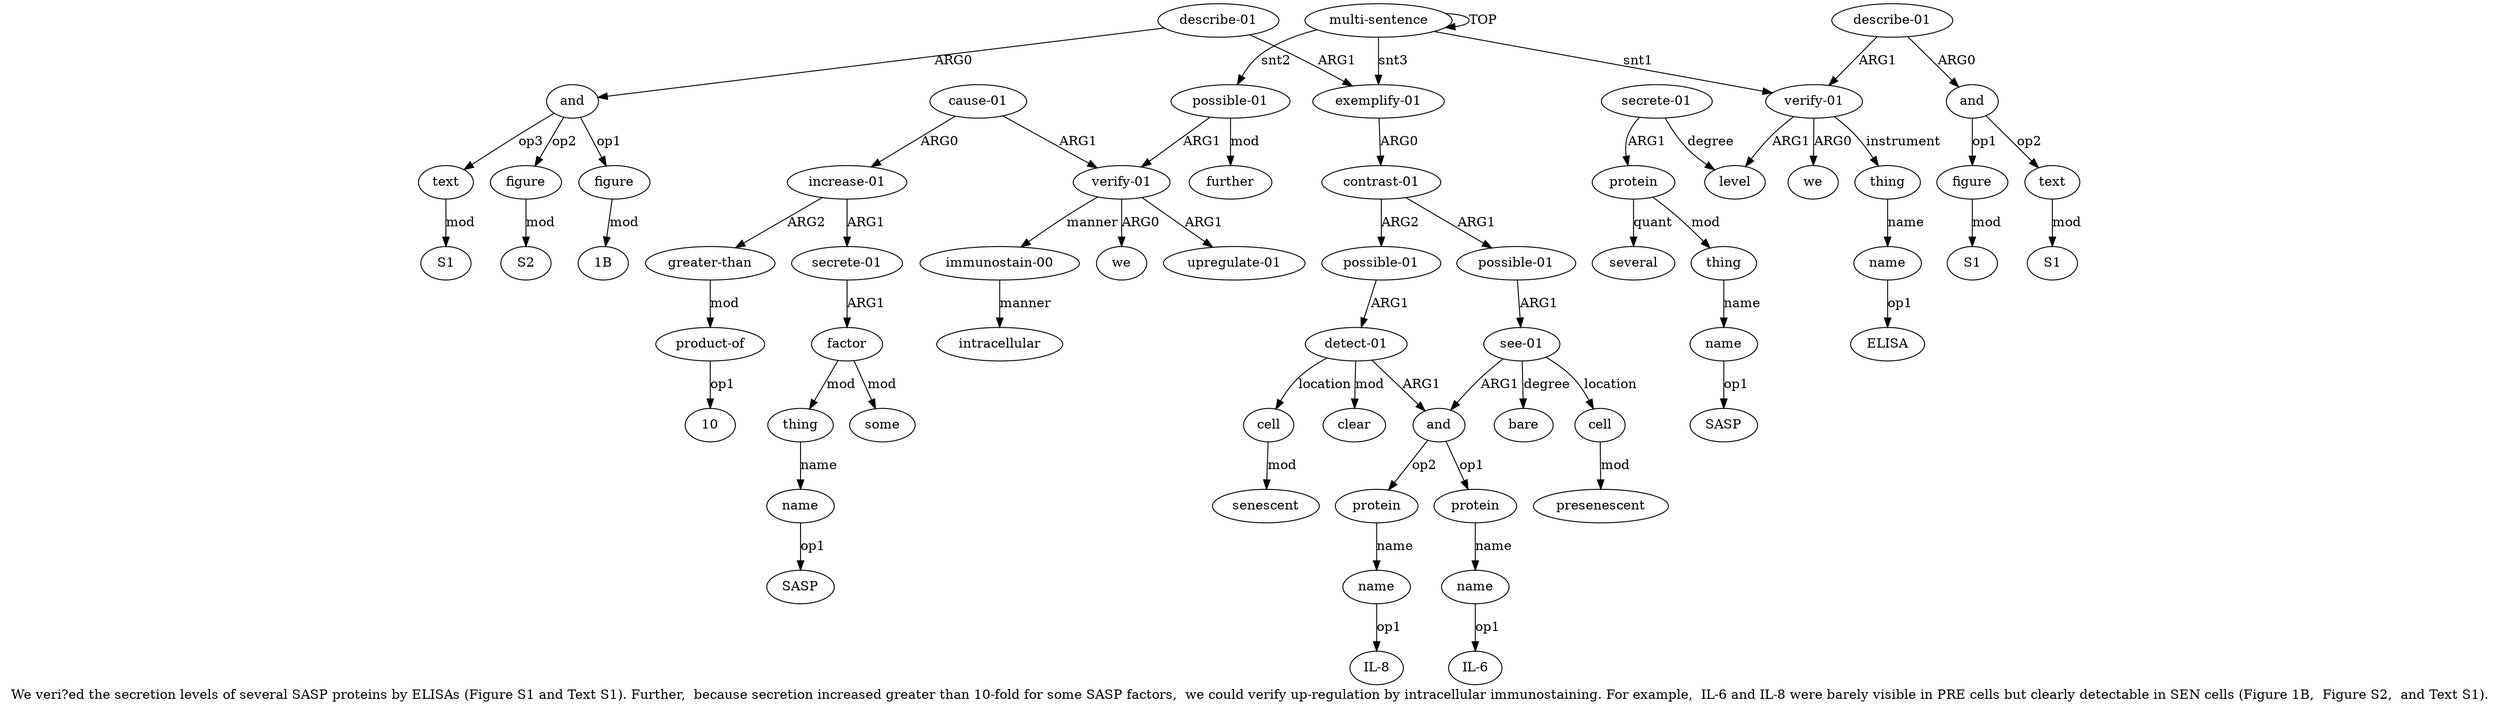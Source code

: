 digraph  {
	graph [label="We veri?ed the secretion levels of several SASP proteins by ELISAs (Figure S1 and Text S1). Further,  because secretion increased \
greater than 10-fold for some SASP factors,  we could verify up-regulation by intracellular immunostaining. For example,  IL-6 and \
IL-8 were barely visible in PRE cells but clearly detectable in SEN cells (Figure 1B,  Figure S2,  and Text S1)."];
	node [label="\N"];
	a20	 [color=black,
		gold_ind=20,
		gold_label="increase-01",
		label="increase-01",
		test_ind=20,
		test_label="increase-01"];
	a21	 [color=black,
		gold_ind=21,
		gold_label="secrete-01",
		label="secrete-01",
		test_ind=21,
		test_label="secrete-01"];
	a20 -> a21 [key=0,
	color=black,
	gold_label=ARG1,
	label=ARG1,
	test_label=ARG1];
a26 [color=black,
	gold_ind=26,
	gold_label="greater-than",
	label="greater-than",
	test_ind=26,
	test_label="greater-than"];
a20 -> a26 [key=0,
color=black,
gold_label=ARG2,
label=ARG2,
test_label=ARG2];
a22 [color=black,
gold_ind=22,
gold_label=factor,
label=factor,
test_ind=22,
test_label=factor];
a21 -> a22 [key=0,
color=black,
gold_label=ARG1,
label=ARG1,
test_label=ARG1];
a23 [color=black,
gold_ind=23,
gold_label=thing,
label=thing,
test_ind=23,
test_label=thing];
a22 -> a23 [key=0,
color=black,
gold_label=mod,
label=mod,
test_label=mod];
a25 [color=black,
gold_ind=25,
gold_label=some,
label=some,
test_ind=25,
test_label=some];
a22 -> a25 [key=0,
color=black,
gold_label=mod,
label=mod,
test_label=mod];
a24 [color=black,
gold_ind=24,
gold_label=name,
label=name,
test_ind=24,
test_label=name];
a23 -> a24 [key=0,
color=black,
gold_label=name,
label=name,
test_label=name];
"a24 SASP" [color=black,
gold_ind=-1,
gold_label=SASP,
label=SASP,
test_ind=-1,
test_label=SASP];
a24 -> "a24 SASP" [key=0,
color=black,
gold_label=op1,
label=op1,
test_label=op1];
a27 [color=black,
gold_ind=27,
gold_label="product-of",
label="product-of",
test_ind=27,
test_label="product-of"];
a26 -> a27 [key=0,
color=black,
gold_label=mod,
label=mod,
test_label=mod];
"a27 10" [color=black,
gold_ind=-1,
gold_label=10,
label=10,
test_ind=-1,
test_label=10];
a27 -> "a27 10" [key=0,
color=black,
gold_label=op1,
label=op1,
test_label=op1];
a28 [color=black,
gold_ind=28,
gold_label="immunostain-00",
label="immunostain-00",
test_ind=28,
test_label="immunostain-00"];
a29 [color=black,
gold_ind=29,
gold_label=intracellular,
label=intracellular,
test_ind=29,
test_label=intracellular];
a28 -> a29 [key=0,
color=black,
gold_label=manner,
label=manner,
test_label=manner];
a31 [color=black,
gold_ind=31,
gold_label="exemplify-01",
label="exemplify-01",
test_ind=31,
test_label="exemplify-01"];
a32 [color=black,
gold_ind=32,
gold_label="contrast-01",
label="contrast-01",
test_ind=32,
test_label="contrast-01"];
a31 -> a32 [key=0,
color=black,
gold_label=ARG0,
label=ARG0,
test_label=ARG0];
"a52 S1" [color=black,
gold_ind=-1,
gold_label=S1,
label=S1,
test_ind=-1,
test_label=S1];
a30 [color=black,
gold_ind=30,
gold_label=further,
label=further,
test_ind=30,
test_label=further];
a37 [color=black,
gold_ind=37,
gold_label=name,
label=name,
test_ind=37,
test_label=name];
"a37 IL-6" [color=black,
gold_ind=-1,
gold_label="IL-6",
label="IL-6",
test_ind=-1,
test_label="IL-6"];
a37 -> "a37 IL-6" [key=0,
color=black,
gold_label=op1,
label=op1,
test_label=op1];
a36 [color=black,
gold_ind=36,
gold_label=protein,
label=protein,
test_ind=36,
test_label=protein];
a36 -> a37 [key=0,
color=black,
gold_label=name,
label=name,
test_label=name];
a33 [color=black,
gold_ind=33,
gold_label="possible-01",
label="possible-01",
test_ind=33,
test_label="possible-01"];
a34 [color=black,
gold_ind=34,
gold_label="see-01",
label="see-01",
test_ind=34,
test_label="see-01"];
a33 -> a34 [key=0,
color=black,
gold_label=ARG1,
label=ARG1,
test_label=ARG1];
a35 [color=black,
gold_ind=35,
gold_label=and,
label=and,
test_ind=35,
test_label=and];
a35 -> a36 [key=0,
color=black,
gold_label=op1,
label=op1,
test_label=op1];
a38 [color=black,
gold_ind=38,
gold_label=protein,
label=protein,
test_ind=38,
test_label=protein];
a35 -> a38 [key=0,
color=black,
gold_label=op2,
label=op2,
test_label=op2];
a34 -> a35 [key=0,
color=black,
gold_label=ARG1,
label=ARG1,
test_label=ARG1];
a40 [color=black,
gold_ind=40,
gold_label=bare,
label=bare,
test_ind=40,
test_label=bare];
a34 -> a40 [key=0,
color=black,
gold_label=degree,
label=degree,
test_label=degree];
a41 [color=black,
gold_ind=41,
gold_label=cell,
label=cell,
test_ind=41,
test_label=cell];
a34 -> a41 [key=0,
color=black,
gold_label=location,
label=location,
test_label=location];
a51 [color=black,
gold_ind=51,
gold_label=figure,
label=figure,
test_ind=51,
test_label=figure];
"a51 S2" [color=black,
gold_ind=-1,
gold_label=S2,
label=S2,
test_ind=-1,
test_label=S2];
a51 -> "a51 S2" [key=0,
color=black,
gold_label=mod,
label=mod,
test_label=mod];
a50 [color=black,
gold_ind=50,
gold_label=figure,
label=figure,
test_ind=50,
test_label=figure];
"a50 1B" [color=black,
gold_ind=-1,
gold_label="1B",
label="1B",
test_ind=-1,
test_label="1B"];
a50 -> "a50 1B" [key=0,
color=black,
gold_label=mod,
label=mod,
test_label=mod];
a52 [color=black,
gold_ind=52,
gold_label=text,
label=text,
test_ind=52,
test_label=text];
a52 -> "a52 S1" [key=0,
color=black,
gold_label=mod,
label=mod,
test_label=mod];
"a39 IL-8" [color=black,
gold_ind=-1,
gold_label="IL-8",
label="IL-8",
test_ind=-1,
test_label="IL-8"];
"a10 ELISA" [color=black,
gold_ind=-1,
gold_label=ELISA,
label=ELISA,
test_ind=-1,
test_label=ELISA];
a32 -> a33 [key=0,
color=black,
gold_label=ARG1,
label=ARG1,
test_label=ARG1];
a43 [color=black,
gold_ind=43,
gold_label="possible-01",
label="possible-01",
test_ind=43,
test_label="possible-01"];
a32 -> a43 [key=0,
color=black,
gold_label=ARG2,
label=ARG2,
test_label=ARG2];
a15 [color=black,
gold_ind=15,
gold_label="possible-01",
label="possible-01",
test_ind=15,
test_label="possible-01"];
a15 -> a30 [key=0,
color=black,
gold_label=mod,
label=mod,
test_label=mod];
a16 [color=black,
gold_ind=16,
gold_label="verify-01",
label="verify-01",
test_ind=16,
test_label="verify-01"];
a15 -> a16 [key=0,
color=black,
gold_label=ARG1,
label=ARG1,
test_label=ARG1];
a14 [color=black,
gold_ind=14,
gold_label=text,
label=text,
test_ind=14,
test_label=text];
"a14 S1" [color=black,
gold_ind=-1,
gold_label=S1,
label=S1,
test_ind=-1,
test_label=S1];
a14 -> "a14 S1" [key=0,
color=black,
gold_label=mod,
label=mod,
test_label=mod];
a17 [color=black,
gold_ind=17,
gold_label=we,
label=we,
test_ind=17,
test_label=we];
a16 -> a28 [key=0,
color=black,
gold_label=manner,
label=manner,
test_label=manner];
a16 -> a17 [key=0,
color=black,
gold_label=ARG0,
label=ARG0,
test_label=ARG0];
a18 [color=black,
gold_ind=18,
gold_label="upregulate-01",
label="upregulate-01",
test_ind=18,
test_label="upregulate-01"];
a16 -> a18 [key=0,
color=black,
gold_label=ARG1,
label=ARG1,
test_label=ARG1];
a11 [color=black,
gold_ind=11,
gold_label="describe-01",
label="describe-01",
test_ind=11,
test_label="describe-01"];
a12 [color=black,
gold_ind=12,
gold_label=and,
label=and,
test_ind=12,
test_label=and];
a11 -> a12 [key=0,
color=black,
gold_label=ARG0,
label=ARG0,
test_label=ARG0];
a1 [color=black,
gold_ind=1,
gold_label="verify-01",
label="verify-01",
test_ind=1,
test_label="verify-01"];
a11 -> a1 [key=0,
color=black,
gold_label=ARG1,
label=ARG1,
test_label=ARG1];
a10 [color=black,
gold_ind=10,
gold_label=name,
label=name,
test_ind=10,
test_label=name];
a10 -> "a10 ELISA" [key=0,
color=black,
gold_label=op1,
label=op1,
test_label=op1];
a13 [color=black,
gold_ind=13,
gold_label=figure,
label=figure,
test_ind=13,
test_label=figure];
"a13 S1" [color=black,
gold_ind=-1,
gold_label=S1,
label=S1,
test_ind=-1,
test_label=S1];
a13 -> "a13 S1" [key=0,
color=black,
gold_label=mod,
label=mod,
test_label=mod];
a12 -> a14 [key=0,
color=black,
gold_label=op2,
label=op2,
test_label=op2];
a12 -> a13 [key=0,
color=black,
gold_label=op1,
label=op1,
test_label=op1];
a39 [color=black,
gold_ind=39,
gold_label=name,
label=name,
test_ind=39,
test_label=name];
a39 -> "a39 IL-8" [key=0,
color=black,
gold_label=op1,
label=op1,
test_label=op1];
a38 -> a39 [key=0,
color=black,
gold_label=name,
label=name,
test_label=name];
a19 [color=black,
gold_ind=19,
gold_label="cause-01",
label="cause-01",
test_ind=19,
test_label="cause-01"];
a19 -> a20 [key=0,
color=black,
gold_label=ARG0,
label=ARG0,
test_label=ARG0];
a19 -> a16 [key=0,
color=black,
gold_label=ARG1,
label=ARG1,
test_label=ARG1];
a3 [color=black,
gold_ind=3,
gold_label=level,
label=level,
test_ind=3,
test_label=level];
a1 -> a3 [key=0,
color=black,
gold_label=ARG1,
label=ARG1,
test_label=ARG1];
a2 [color=black,
gold_ind=2,
gold_label=we,
label=we,
test_ind=2,
test_label=we];
a1 -> a2 [key=0,
color=black,
gold_label=ARG0,
label=ARG0,
test_label=ARG0];
a9 [color=black,
gold_ind=9,
gold_label=thing,
label=thing,
test_ind=9,
test_label=thing];
a1 -> a9 [key=0,
color=black,
gold_label=instrument,
label=instrument,
test_label=instrument];
a0 [color=black,
gold_ind=0,
gold_label="multi-sentence",
label="multi-sentence",
test_ind=0,
test_label="multi-sentence"];
a0 -> a31 [key=0,
color=black,
gold_label=snt3,
label=snt3,
test_label=snt3];
a0 -> a15 [key=0,
color=black,
gold_label=snt2,
label=snt2,
test_label=snt2];
a0 -> a1 [key=0,
color=black,
gold_label=snt1,
label=snt1,
test_label=snt1];
a0 -> a0 [key=0,
color=black,
gold_label=TOP,
label=TOP,
test_label=TOP];
a5 [color=black,
gold_ind=5,
gold_label=protein,
label=protein,
test_ind=5,
test_label=protein];
a7 [color=black,
gold_ind=7,
gold_label=thing,
label=thing,
test_ind=7,
test_label=thing];
a5 -> a7 [key=0,
color=black,
gold_label=mod,
label=mod,
test_label=mod];
a6 [color=black,
gold_ind=6,
gold_label=several,
label=several,
test_ind=6,
test_label=several];
a5 -> a6 [key=0,
color=black,
gold_label=quant,
label=quant,
test_label=quant];
a4 [color=black,
gold_ind=4,
gold_label="secrete-01",
label="secrete-01",
test_ind=4,
test_label="secrete-01"];
a4 -> a3 [key=0,
color=black,
gold_label=degree,
label=degree,
test_label=degree];
a4 -> a5 [key=0,
color=black,
gold_label=ARG1,
label=ARG1,
test_label=ARG1];
a8 [color=black,
gold_ind=8,
gold_label=name,
label=name,
test_ind=8,
test_label=name];
a7 -> a8 [key=0,
color=black,
gold_label=name,
label=name,
test_label=name];
a9 -> a10 [key=0,
color=black,
gold_label=name,
label=name,
test_label=name];
"a8 SASP" [color=black,
gold_ind=-1,
gold_label=SASP,
label=SASP,
test_ind=-1,
test_label=SASP];
a8 -> "a8 SASP" [key=0,
color=black,
gold_label=op1,
label=op1,
test_label=op1];
a46 [color=black,
gold_ind=46,
gold_label=cell,
label=cell,
test_ind=46,
test_label=cell];
a47 [color=black,
gold_ind=47,
gold_label=senescent,
label=senescent,
test_ind=47,
test_label=senescent];
a46 -> a47 [key=0,
color=black,
gold_label=mod,
label=mod,
test_label=mod];
a44 [color=black,
gold_ind=44,
gold_label="detect-01",
label="detect-01",
test_ind=44,
test_label="detect-01"];
a44 -> a35 [key=0,
color=black,
gold_label=ARG1,
label=ARG1,
test_label=ARG1];
a44 -> a46 [key=0,
color=black,
gold_label=location,
label=location,
test_label=location];
a45 [color=black,
gold_ind=45,
gold_label=clear,
label=clear,
test_ind=45,
test_label=clear];
a44 -> a45 [key=0,
color=black,
gold_label=mod,
label=mod,
test_label=mod];
a42 [color=black,
gold_ind=42,
gold_label=presenescent,
label=presenescent,
test_ind=42,
test_label=presenescent];
a43 -> a44 [key=0,
color=black,
gold_label=ARG1,
label=ARG1,
test_label=ARG1];
a41 -> a42 [key=0,
color=black,
gold_label=mod,
label=mod,
test_label=mod];
a48 [color=black,
gold_ind=48,
gold_label="describe-01",
label="describe-01",
test_ind=48,
test_label="describe-01"];
a48 -> a31 [key=0,
color=black,
gold_label=ARG1,
label=ARG1,
test_label=ARG1];
a49 [color=black,
gold_ind=49,
gold_label=and,
label=and,
test_ind=49,
test_label=and];
a48 -> a49 [key=0,
color=black,
gold_label=ARG0,
label=ARG0,
test_label=ARG0];
a49 -> a51 [key=0,
color=black,
gold_label=op2,
label=op2,
test_label=op2];
a49 -> a50 [key=0,
color=black,
gold_label=op1,
label=op1,
test_label=op1];
a49 -> a52 [key=0,
color=black,
gold_label=op3,
label=op3,
test_label=op3];
}

